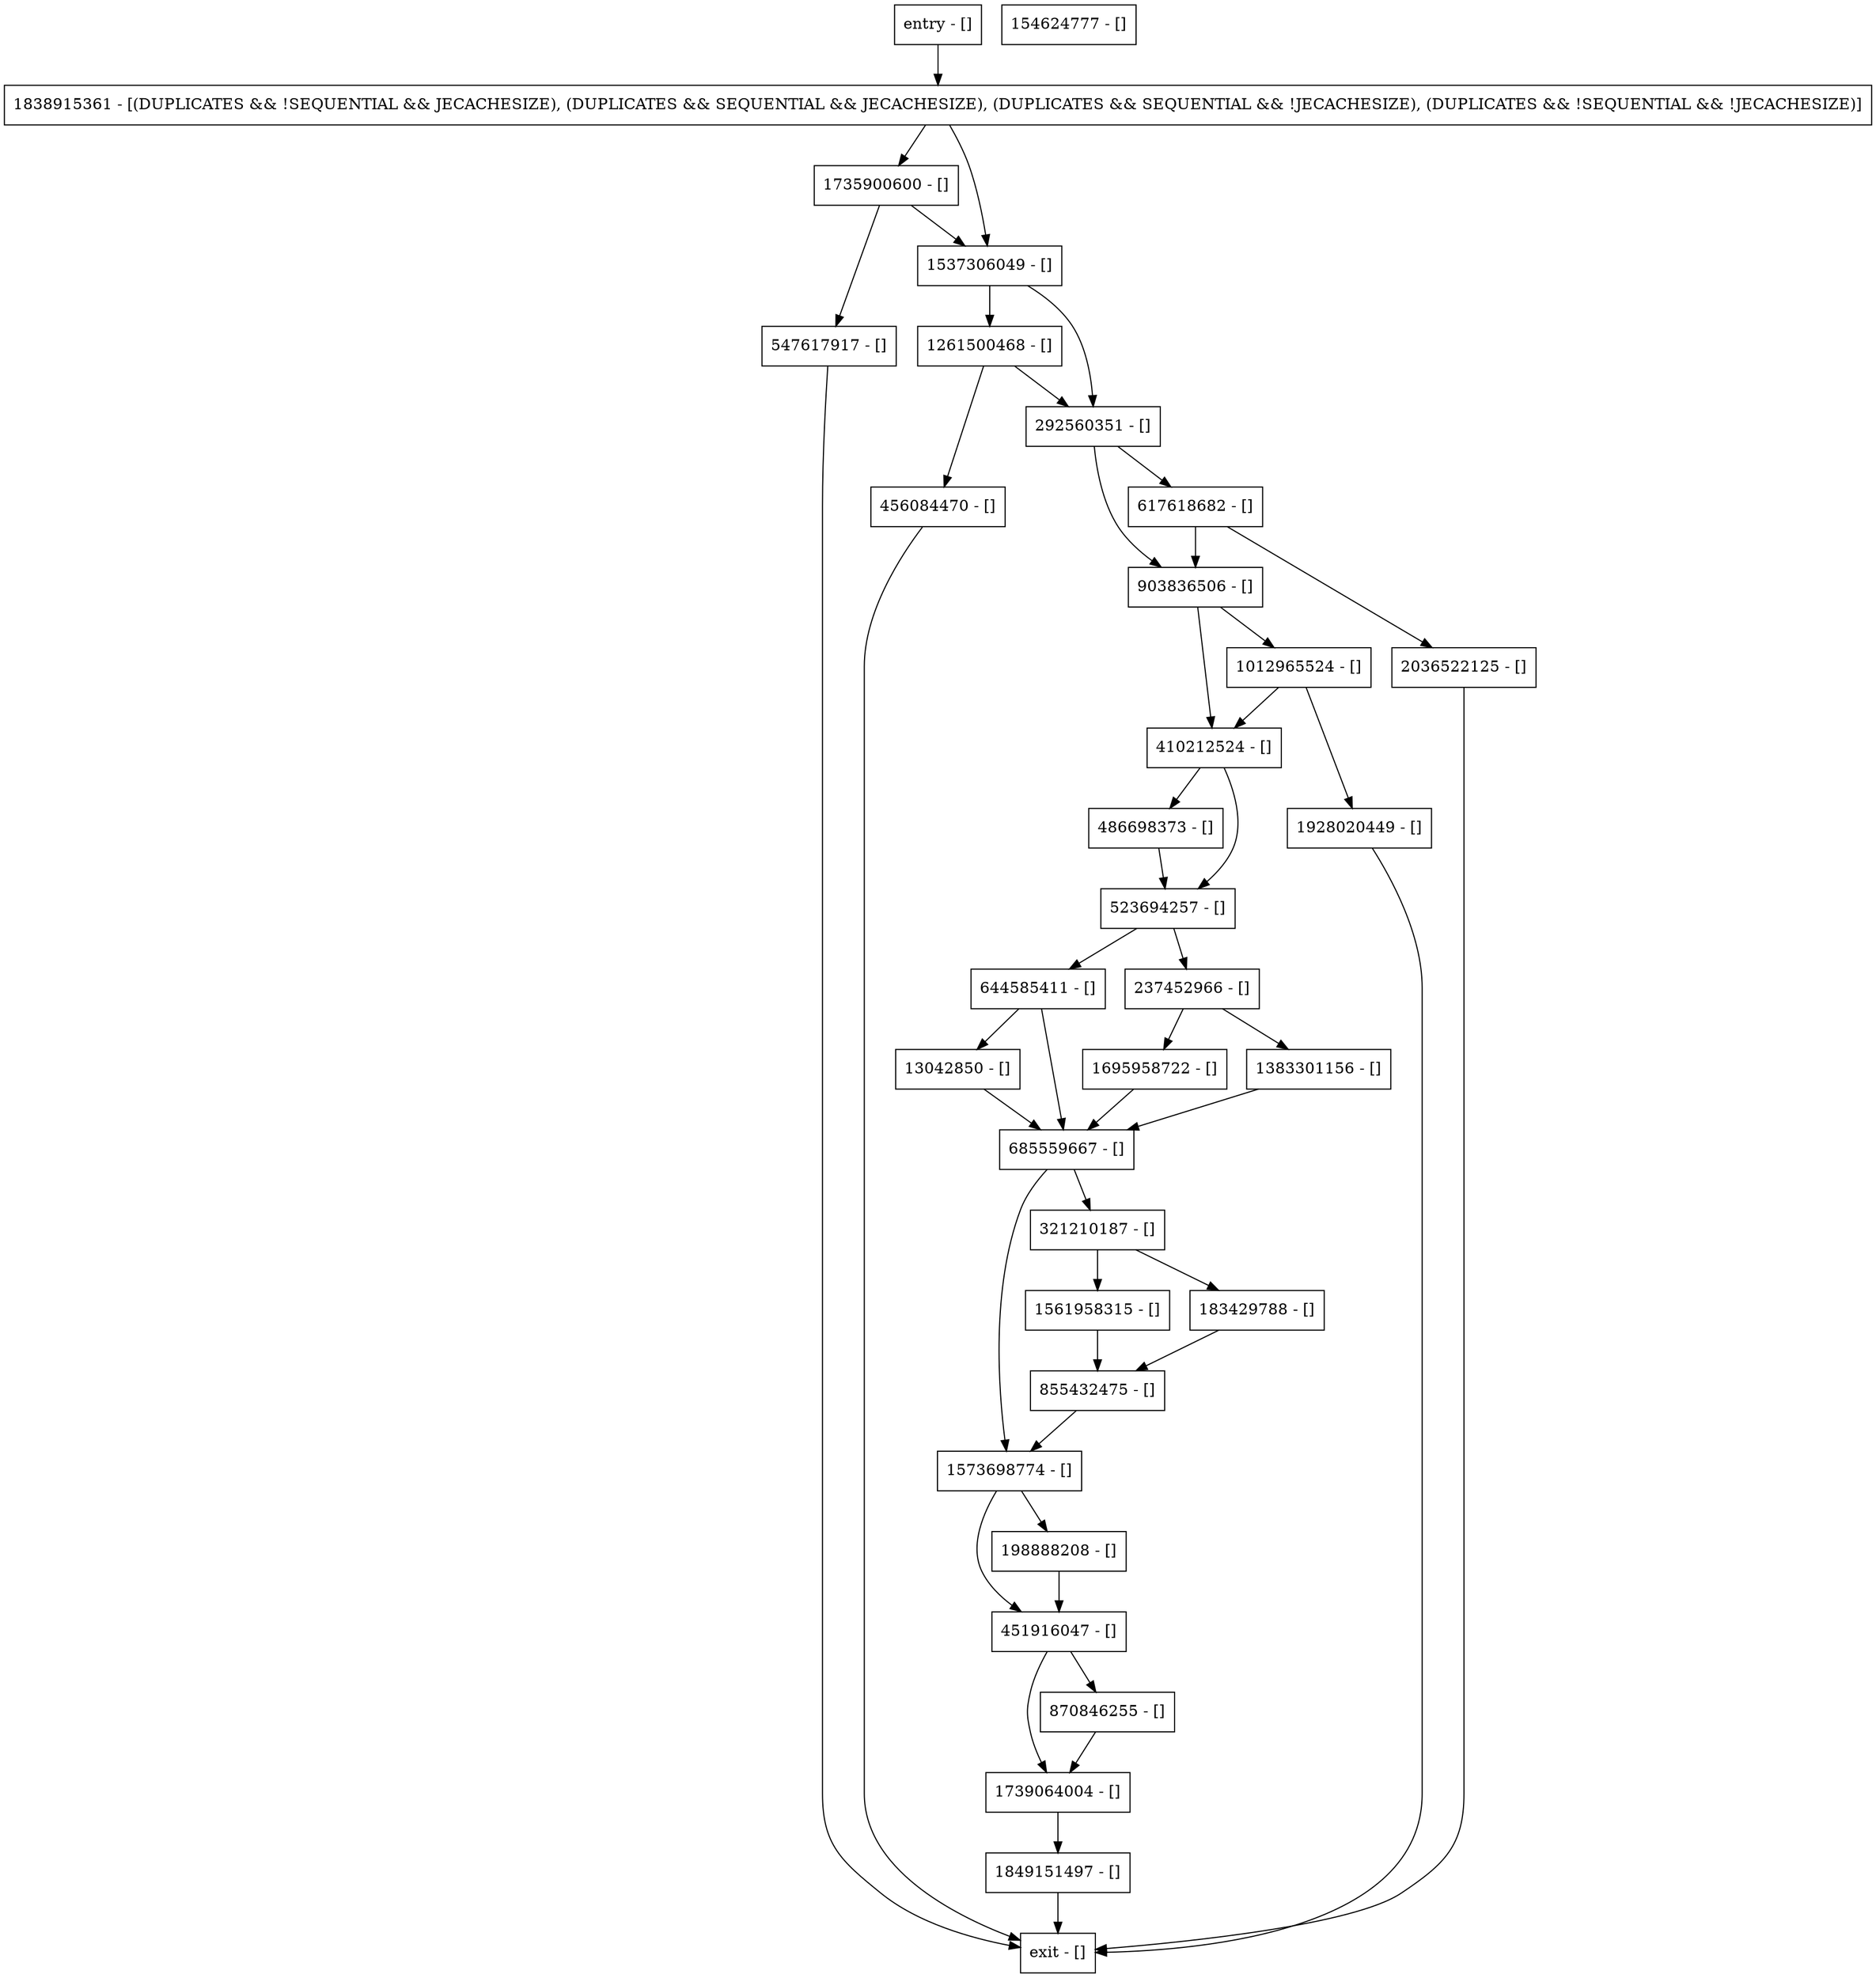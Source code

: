 digraph putNoNotify {
node [shape=record];
451916047 [label="451916047 - []"];
1573698774 [label="1573698774 - []"];
198888208 [label="198888208 - []"];
1695958722 [label="1695958722 - []"];
1561958315 [label="1561958315 - []"];
1739064004 [label="1739064004 - []"];
410212524 [label="410212524 - []"];
486698373 [label="486698373 - []"];
13042850 [label="13042850 - []"];
1261500468 [label="1261500468 - []"];
855432475 [label="855432475 - []"];
154624777 [label="154624777 - []"];
644585411 [label="644585411 - []"];
183429788 [label="183429788 - []"];
1928020449 [label="1928020449 - []"];
456084470 [label="456084470 - []"];
685559667 [label="685559667 - []"];
870846255 [label="870846255 - []"];
1735900600 [label="1735900600 - []"];
2036522125 [label="2036522125 - []"];
1383301156 [label="1383301156 - []"];
547617917 [label="547617917 - []"];
237452966 [label="237452966 - []"];
entry [label="entry - []"];
exit [label="exit - []"];
1838915361 [label="1838915361 - [(DUPLICATES && !SEQUENTIAL && JECACHESIZE), (DUPLICATES && SEQUENTIAL && JECACHESIZE), (DUPLICATES && SEQUENTIAL && !JECACHESIZE), (DUPLICATES && !SEQUENTIAL && !JECACHESIZE)]"];
292560351 [label="292560351 - []"];
1537306049 [label="1537306049 - []"];
1012965524 [label="1012965524 - []"];
903836506 [label="903836506 - []"];
1849151497 [label="1849151497 - []"];
321210187 [label="321210187 - []"];
617618682 [label="617618682 - []"];
523694257 [label="523694257 - []"];
entry;
exit;
451916047 -> 870846255;
451916047 -> 1739064004;
1573698774 -> 451916047;
1573698774 -> 198888208;
198888208 -> 451916047;
1695958722 -> 685559667;
1561958315 -> 855432475;
1739064004 -> 1849151497;
410212524 -> 486698373;
410212524 -> 523694257;
486698373 -> 523694257;
13042850 -> 685559667;
1261500468 -> 292560351;
1261500468 -> 456084470;
855432475 -> 1573698774;
644585411 -> 685559667;
644585411 -> 13042850;
183429788 -> 855432475;
1928020449 -> exit;
456084470 -> exit;
685559667 -> 1573698774;
685559667 -> 321210187;
870846255 -> 1739064004;
1735900600 -> 1537306049;
1735900600 -> 547617917;
2036522125 -> exit;
1383301156 -> 685559667;
547617917 -> exit;
237452966 -> 1695958722;
237452966 -> 1383301156;
entry -> 1838915361;
1838915361 -> 1735900600;
1838915361 -> 1537306049;
292560351 -> 903836506;
292560351 -> 617618682;
1537306049 -> 292560351;
1537306049 -> 1261500468;
1012965524 -> 410212524;
1012965524 -> 1928020449;
903836506 -> 410212524;
903836506 -> 1012965524;
1849151497 -> exit;
321210187 -> 183429788;
321210187 -> 1561958315;
617618682 -> 2036522125;
617618682 -> 903836506;
523694257 -> 237452966;
523694257 -> 644585411;
}
